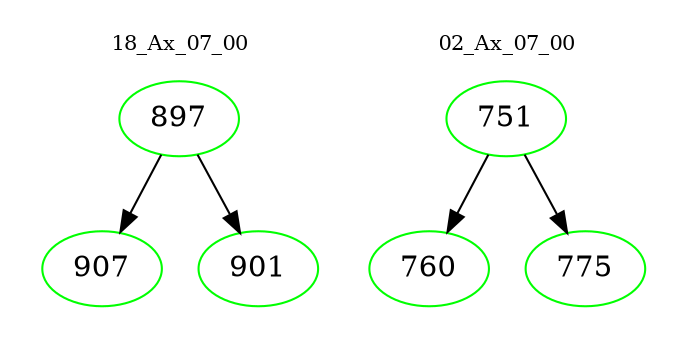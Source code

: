 digraph{
subgraph cluster_0 {
color = white
label = "18_Ax_07_00";
fontsize=10;
T0_897 [label="897", color="green"]
T0_897 -> T0_907 [color="black"]
T0_907 [label="907", color="green"]
T0_897 -> T0_901 [color="black"]
T0_901 [label="901", color="green"]
}
subgraph cluster_1 {
color = white
label = "02_Ax_07_00";
fontsize=10;
T1_751 [label="751", color="green"]
T1_751 -> T1_760 [color="black"]
T1_760 [label="760", color="green"]
T1_751 -> T1_775 [color="black"]
T1_775 [label="775", color="green"]
}
}
